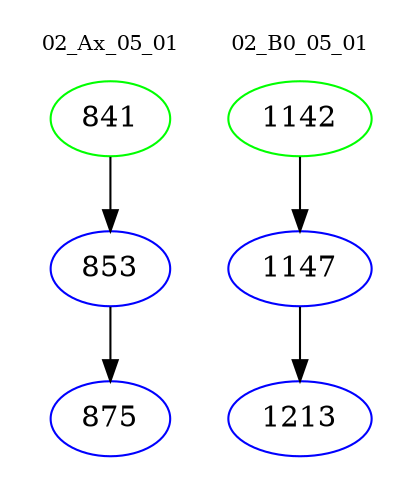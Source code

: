 digraph{
subgraph cluster_0 {
color = white
label = "02_Ax_05_01";
fontsize=10;
T0_841 [label="841", color="green"]
T0_841 -> T0_853 [color="black"]
T0_853 [label="853", color="blue"]
T0_853 -> T0_875 [color="black"]
T0_875 [label="875", color="blue"]
}
subgraph cluster_1 {
color = white
label = "02_B0_05_01";
fontsize=10;
T1_1142 [label="1142", color="green"]
T1_1142 -> T1_1147 [color="black"]
T1_1147 [label="1147", color="blue"]
T1_1147 -> T1_1213 [color="black"]
T1_1213 [label="1213", color="blue"]
}
}
